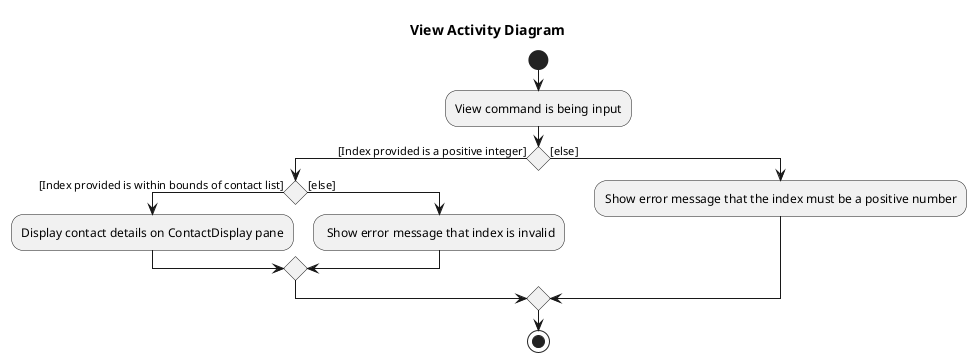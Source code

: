 @startuml
title View Activity Diagram
start
:View command is being input;
if () then ([Index provided is a positive integer])
if () then ([Index provided is within bounds of contact list])
    :Display contact details on ContactDisplay pane;
else([else])
: Show error message that index is invalid;
endif
                else ([else])
                    :Show error message that the index must be a positive number;

endif
stop
@enduml

